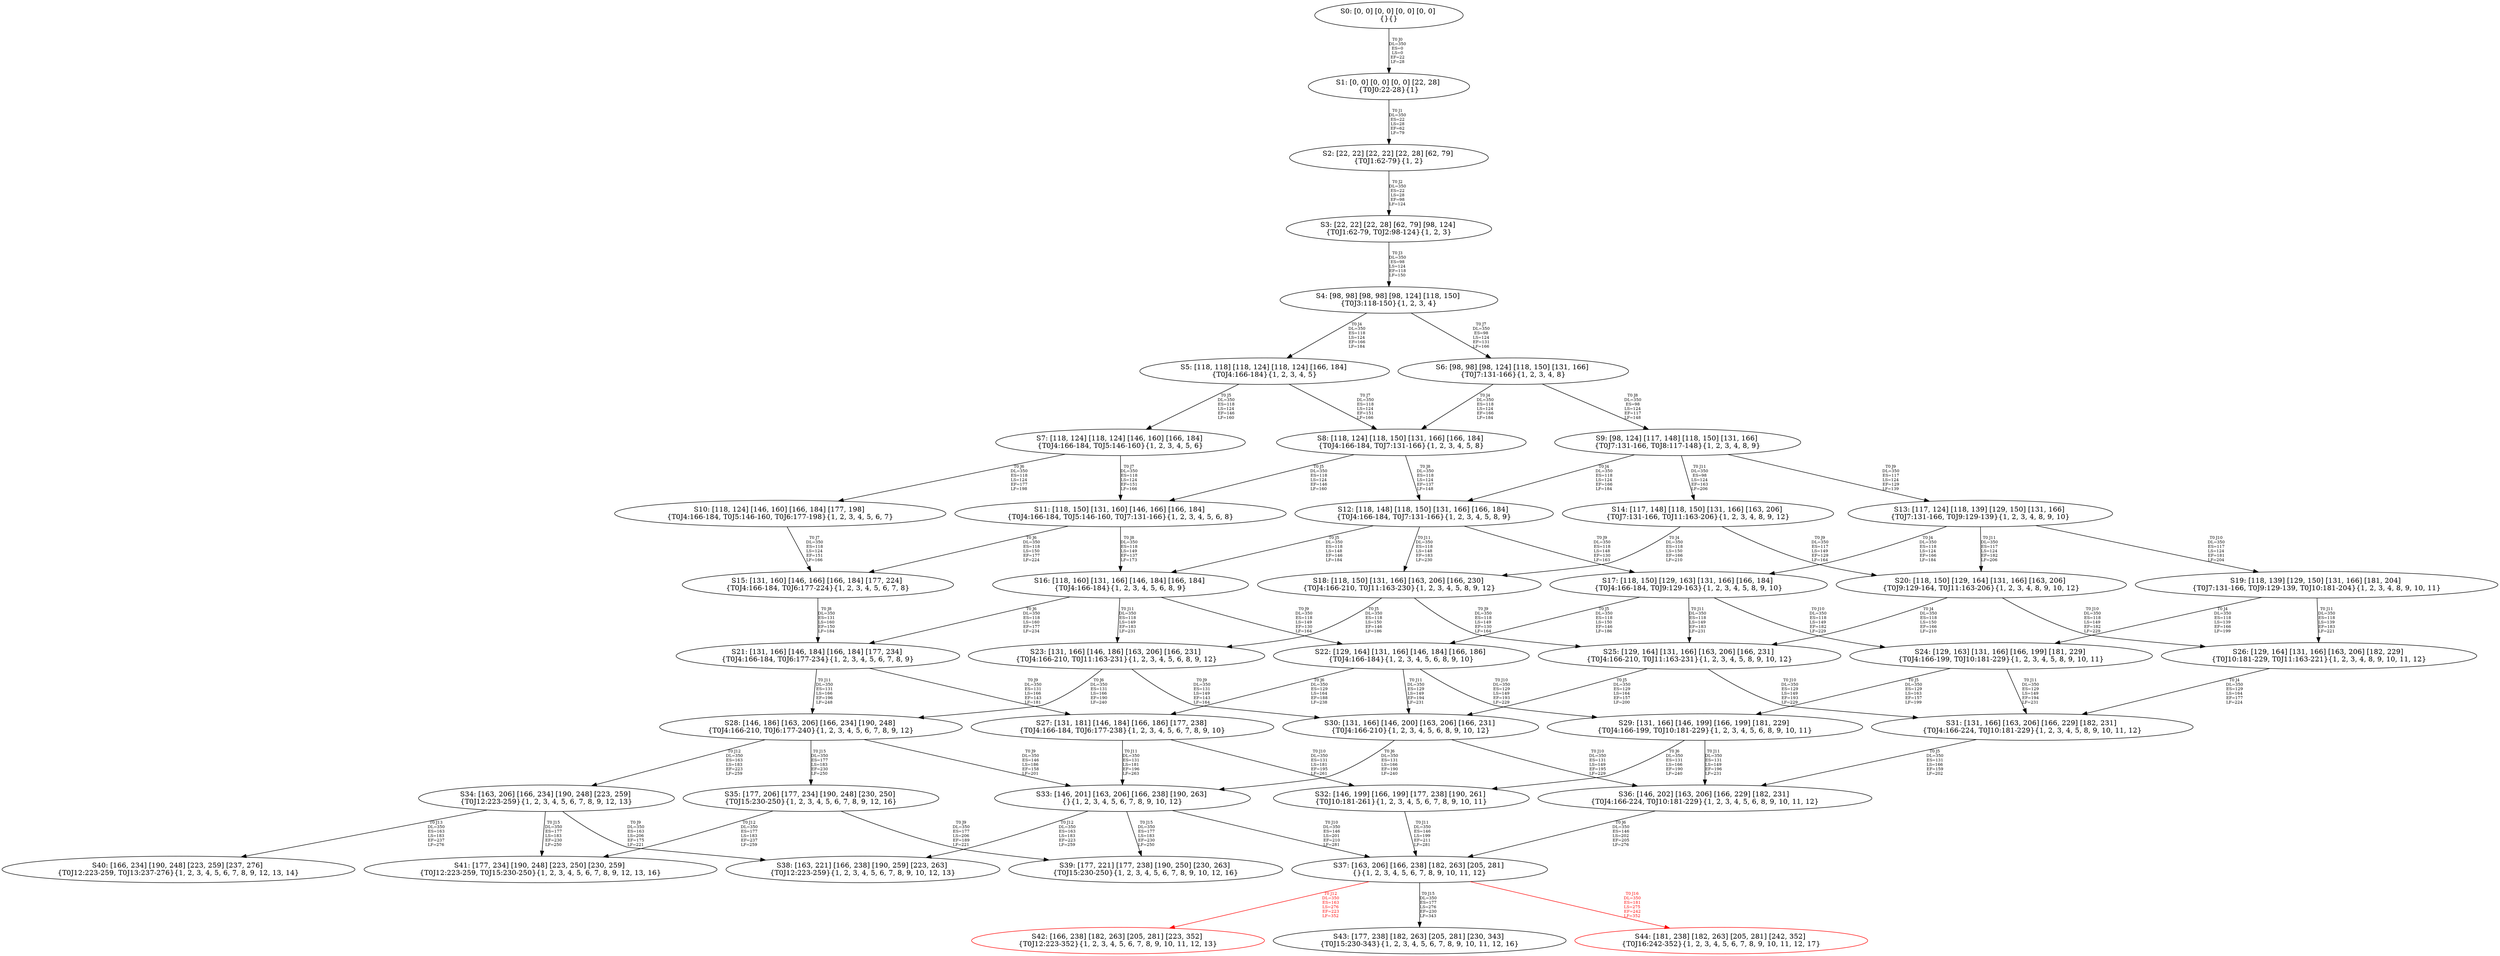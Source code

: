 digraph {
	S0[label="S0: [0, 0] [0, 0] [0, 0] [0, 0] \n{}{}"];
	S1[label="S1: [0, 0] [0, 0] [0, 0] [22, 28] \n{T0J0:22-28}{1}"];
	S2[label="S2: [22, 22] [22, 22] [22, 28] [62, 79] \n{T0J1:62-79}{1, 2}"];
	S3[label="S3: [22, 22] [22, 28] [62, 79] [98, 124] \n{T0J1:62-79, T0J2:98-124}{1, 2, 3}"];
	S4[label="S4: [98, 98] [98, 98] [98, 124] [118, 150] \n{T0J3:118-150}{1, 2, 3, 4}"];
	S5[label="S5: [118, 118] [118, 124] [118, 124] [166, 184] \n{T0J4:166-184}{1, 2, 3, 4, 5}"];
	S6[label="S6: [98, 98] [98, 124] [118, 150] [131, 166] \n{T0J7:131-166}{1, 2, 3, 4, 8}"];
	S7[label="S7: [118, 124] [118, 124] [146, 160] [166, 184] \n{T0J4:166-184, T0J5:146-160}{1, 2, 3, 4, 5, 6}"];
	S8[label="S8: [118, 124] [118, 150] [131, 166] [166, 184] \n{T0J4:166-184, T0J7:131-166}{1, 2, 3, 4, 5, 8}"];
	S9[label="S9: [98, 124] [117, 148] [118, 150] [131, 166] \n{T0J7:131-166, T0J8:117-148}{1, 2, 3, 4, 8, 9}"];
	S10[label="S10: [118, 124] [146, 160] [166, 184] [177, 198] \n{T0J4:166-184, T0J5:146-160, T0J6:177-198}{1, 2, 3, 4, 5, 6, 7}"];
	S11[label="S11: [118, 150] [131, 160] [146, 166] [166, 184] \n{T0J4:166-184, T0J5:146-160, T0J7:131-166}{1, 2, 3, 4, 5, 6, 8}"];
	S12[label="S12: [118, 148] [118, 150] [131, 166] [166, 184] \n{T0J4:166-184, T0J7:131-166}{1, 2, 3, 4, 5, 8, 9}"];
	S13[label="S13: [117, 124] [118, 139] [129, 150] [131, 166] \n{T0J7:131-166, T0J9:129-139}{1, 2, 3, 4, 8, 9, 10}"];
	S14[label="S14: [117, 148] [118, 150] [131, 166] [163, 206] \n{T0J7:131-166, T0J11:163-206}{1, 2, 3, 4, 8, 9, 12}"];
	S15[label="S15: [131, 160] [146, 166] [166, 184] [177, 224] \n{T0J4:166-184, T0J6:177-224}{1, 2, 3, 4, 5, 6, 7, 8}"];
	S16[label="S16: [118, 160] [131, 166] [146, 184] [166, 184] \n{T0J4:166-184}{1, 2, 3, 4, 5, 6, 8, 9}"];
	S17[label="S17: [118, 150] [129, 163] [131, 166] [166, 184] \n{T0J4:166-184, T0J9:129-163}{1, 2, 3, 4, 5, 8, 9, 10}"];
	S18[label="S18: [118, 150] [131, 166] [163, 206] [166, 230] \n{T0J4:166-210, T0J11:163-230}{1, 2, 3, 4, 5, 8, 9, 12}"];
	S19[label="S19: [118, 139] [129, 150] [131, 166] [181, 204] \n{T0J7:131-166, T0J9:129-139, T0J10:181-204}{1, 2, 3, 4, 8, 9, 10, 11}"];
	S20[label="S20: [118, 150] [129, 164] [131, 166] [163, 206] \n{T0J9:129-164, T0J11:163-206}{1, 2, 3, 4, 8, 9, 10, 12}"];
	S21[label="S21: [131, 166] [146, 184] [166, 184] [177, 234] \n{T0J4:166-184, T0J6:177-234}{1, 2, 3, 4, 5, 6, 7, 8, 9}"];
	S22[label="S22: [129, 164] [131, 166] [146, 184] [166, 186] \n{T0J4:166-184}{1, 2, 3, 4, 5, 6, 8, 9, 10}"];
	S23[label="S23: [131, 166] [146, 186] [163, 206] [166, 231] \n{T0J4:166-210, T0J11:163-231}{1, 2, 3, 4, 5, 6, 8, 9, 12}"];
	S24[label="S24: [129, 163] [131, 166] [166, 199] [181, 229] \n{T0J4:166-199, T0J10:181-229}{1, 2, 3, 4, 5, 8, 9, 10, 11}"];
	S25[label="S25: [129, 164] [131, 166] [163, 206] [166, 231] \n{T0J4:166-210, T0J11:163-231}{1, 2, 3, 4, 5, 8, 9, 10, 12}"];
	S26[label="S26: [129, 164] [131, 166] [163, 206] [182, 229] \n{T0J10:181-229, T0J11:163-221}{1, 2, 3, 4, 8, 9, 10, 11, 12}"];
	S27[label="S27: [131, 181] [146, 184] [166, 186] [177, 238] \n{T0J4:166-184, T0J6:177-238}{1, 2, 3, 4, 5, 6, 7, 8, 9, 10}"];
	S28[label="S28: [146, 186] [163, 206] [166, 234] [190, 248] \n{T0J4:166-210, T0J6:177-240}{1, 2, 3, 4, 5, 6, 7, 8, 9, 12}"];
	S29[label="S29: [131, 166] [146, 199] [166, 199] [181, 229] \n{T0J4:166-199, T0J10:181-229}{1, 2, 3, 4, 5, 6, 8, 9, 10, 11}"];
	S30[label="S30: [131, 166] [146, 200] [163, 206] [166, 231] \n{T0J4:166-210}{1, 2, 3, 4, 5, 6, 8, 9, 10, 12}"];
	S31[label="S31: [131, 166] [163, 206] [166, 229] [182, 231] \n{T0J4:166-224, T0J10:181-229}{1, 2, 3, 4, 5, 8, 9, 10, 11, 12}"];
	S32[label="S32: [146, 199] [166, 199] [177, 238] [190, 261] \n{T0J10:181-261}{1, 2, 3, 4, 5, 6, 7, 8, 9, 10, 11}"];
	S33[label="S33: [146, 201] [163, 206] [166, 238] [190, 263] \n{}{1, 2, 3, 4, 5, 6, 7, 8, 9, 10, 12}"];
	S34[label="S34: [163, 206] [166, 234] [190, 248] [223, 259] \n{T0J12:223-259}{1, 2, 3, 4, 5, 6, 7, 8, 9, 12, 13}"];
	S35[label="S35: [177, 206] [177, 234] [190, 248] [230, 250] \n{T0J15:230-250}{1, 2, 3, 4, 5, 6, 7, 8, 9, 12, 16}"];
	S36[label="S36: [146, 202] [163, 206] [166, 229] [182, 231] \n{T0J4:166-224, T0J10:181-229}{1, 2, 3, 4, 5, 6, 8, 9, 10, 11, 12}"];
	S37[label="S37: [163, 206] [166, 238] [182, 263] [205, 281] \n{}{1, 2, 3, 4, 5, 6, 7, 8, 9, 10, 11, 12}"];
	S38[label="S38: [163, 221] [166, 238] [190, 259] [223, 263] \n{T0J12:223-259}{1, 2, 3, 4, 5, 6, 7, 8, 9, 10, 12, 13}"];
	S39[label="S39: [177, 221] [177, 238] [190, 250] [230, 263] \n{T0J15:230-250}{1, 2, 3, 4, 5, 6, 7, 8, 9, 10, 12, 16}"];
	S40[label="S40: [166, 234] [190, 248] [223, 259] [237, 276] \n{T0J12:223-259, T0J13:237-276}{1, 2, 3, 4, 5, 6, 7, 8, 9, 12, 13, 14}"];
	S41[label="S41: [177, 234] [190, 248] [223, 250] [230, 259] \n{T0J12:223-259, T0J15:230-250}{1, 2, 3, 4, 5, 6, 7, 8, 9, 12, 13, 16}"];
	S42[label="S42: [166, 238] [182, 263] [205, 281] [223, 352] \n{T0J12:223-352}{1, 2, 3, 4, 5, 6, 7, 8, 9, 10, 11, 12, 13}"];
	S43[label="S43: [177, 238] [182, 263] [205, 281] [230, 343] \n{T0J15:230-343}{1, 2, 3, 4, 5, 6, 7, 8, 9, 10, 11, 12, 16}"];
	S44[label="S44: [181, 238] [182, 263] [205, 281] [242, 352] \n{T0J16:242-352}{1, 2, 3, 4, 5, 6, 7, 8, 9, 10, 11, 12, 17}"];
	S0 -> S1[label="T0 J0\nDL=350\nES=0\nLS=0\nEF=22\nLF=28",fontsize=8];
	S1 -> S2[label="T0 J1\nDL=350\nES=22\nLS=28\nEF=62\nLF=79",fontsize=8];
	S2 -> S3[label="T0 J2\nDL=350\nES=22\nLS=28\nEF=98\nLF=124",fontsize=8];
	S3 -> S4[label="T0 J3\nDL=350\nES=98\nLS=124\nEF=118\nLF=150",fontsize=8];
	S4 -> S5[label="T0 J4\nDL=350\nES=118\nLS=124\nEF=166\nLF=184",fontsize=8];
	S4 -> S6[label="T0 J7\nDL=350\nES=98\nLS=124\nEF=131\nLF=166",fontsize=8];
	S5 -> S7[label="T0 J5\nDL=350\nES=118\nLS=124\nEF=146\nLF=160",fontsize=8];
	S5 -> S8[label="T0 J7\nDL=350\nES=118\nLS=124\nEF=151\nLF=166",fontsize=8];
	S6 -> S8[label="T0 J4\nDL=350\nES=118\nLS=124\nEF=166\nLF=184",fontsize=8];
	S6 -> S9[label="T0 J8\nDL=350\nES=98\nLS=124\nEF=117\nLF=148",fontsize=8];
	S7 -> S10[label="T0 J6\nDL=350\nES=118\nLS=124\nEF=177\nLF=198",fontsize=8];
	S7 -> S11[label="T0 J7\nDL=350\nES=118\nLS=124\nEF=151\nLF=166",fontsize=8];
	S8 -> S11[label="T0 J5\nDL=350\nES=118\nLS=124\nEF=146\nLF=160",fontsize=8];
	S8 -> S12[label="T0 J8\nDL=350\nES=118\nLS=124\nEF=137\nLF=148",fontsize=8];
	S9 -> S12[label="T0 J4\nDL=350\nES=118\nLS=124\nEF=166\nLF=184",fontsize=8];
	S9 -> S13[label="T0 J9\nDL=350\nES=117\nLS=124\nEF=129\nLF=139",fontsize=8];
	S9 -> S14[label="T0 J11\nDL=350\nES=98\nLS=124\nEF=163\nLF=206",fontsize=8];
	S10 -> S15[label="T0 J7\nDL=350\nES=118\nLS=124\nEF=151\nLF=166",fontsize=8];
	S11 -> S15[label="T0 J6\nDL=350\nES=118\nLS=150\nEF=177\nLF=224",fontsize=8];
	S11 -> S16[label="T0 J8\nDL=350\nES=118\nLS=149\nEF=137\nLF=173",fontsize=8];
	S12 -> S16[label="T0 J5\nDL=350\nES=118\nLS=148\nEF=146\nLF=184",fontsize=8];
	S12 -> S17[label="T0 J9\nDL=350\nES=118\nLS=148\nEF=130\nLF=163",fontsize=8];
	S12 -> S18[label="T0 J11\nDL=350\nES=118\nLS=148\nEF=183\nLF=230",fontsize=8];
	S13 -> S17[label="T0 J4\nDL=350\nES=118\nLS=124\nEF=166\nLF=184",fontsize=8];
	S13 -> S19[label="T0 J10\nDL=350\nES=117\nLS=124\nEF=181\nLF=204",fontsize=8];
	S13 -> S20[label="T0 J11\nDL=350\nES=117\nLS=124\nEF=182\nLF=206",fontsize=8];
	S14 -> S18[label="T0 J4\nDL=350\nES=118\nLS=150\nEF=166\nLF=210",fontsize=8];
	S14 -> S20[label="T0 J9\nDL=350\nES=117\nLS=149\nEF=129\nLF=164",fontsize=8];
	S15 -> S21[label="T0 J8\nDL=350\nES=131\nLS=160\nEF=150\nLF=184",fontsize=8];
	S16 -> S21[label="T0 J6\nDL=350\nES=118\nLS=160\nEF=177\nLF=234",fontsize=8];
	S16 -> S22[label="T0 J9\nDL=350\nES=118\nLS=149\nEF=130\nLF=164",fontsize=8];
	S16 -> S23[label="T0 J11\nDL=350\nES=118\nLS=149\nEF=183\nLF=231",fontsize=8];
	S17 -> S22[label="T0 J5\nDL=350\nES=118\nLS=150\nEF=146\nLF=186",fontsize=8];
	S17 -> S24[label="T0 J10\nDL=350\nES=118\nLS=149\nEF=182\nLF=229",fontsize=8];
	S17 -> S25[label="T0 J11\nDL=350\nES=118\nLS=149\nEF=183\nLF=231",fontsize=8];
	S18 -> S23[label="T0 J5\nDL=350\nES=118\nLS=150\nEF=146\nLF=186",fontsize=8];
	S18 -> S25[label="T0 J9\nDL=350\nES=118\nLS=149\nEF=130\nLF=164",fontsize=8];
	S19 -> S24[label="T0 J4\nDL=350\nES=118\nLS=139\nEF=166\nLF=199",fontsize=8];
	S19 -> S26[label="T0 J11\nDL=350\nES=118\nLS=139\nEF=183\nLF=221",fontsize=8];
	S20 -> S25[label="T0 J4\nDL=350\nES=118\nLS=150\nEF=166\nLF=210",fontsize=8];
	S20 -> S26[label="T0 J10\nDL=350\nES=118\nLS=149\nEF=182\nLF=229",fontsize=8];
	S21 -> S27[label="T0 J9\nDL=350\nES=131\nLS=166\nEF=143\nLF=181",fontsize=8];
	S21 -> S28[label="T0 J11\nDL=350\nES=131\nLS=166\nEF=196\nLF=248",fontsize=8];
	S22 -> S27[label="T0 J6\nDL=350\nES=129\nLS=164\nEF=188\nLF=238",fontsize=8];
	S22 -> S29[label="T0 J10\nDL=350\nES=129\nLS=149\nEF=193\nLF=229",fontsize=8];
	S22 -> S30[label="T0 J11\nDL=350\nES=129\nLS=149\nEF=194\nLF=231",fontsize=8];
	S23 -> S28[label="T0 J6\nDL=350\nES=131\nLS=166\nEF=190\nLF=240",fontsize=8];
	S23 -> S30[label="T0 J9\nDL=350\nES=131\nLS=149\nEF=143\nLF=164",fontsize=8];
	S24 -> S29[label="T0 J5\nDL=350\nES=129\nLS=163\nEF=157\nLF=199",fontsize=8];
	S24 -> S31[label="T0 J11\nDL=350\nES=129\nLS=149\nEF=194\nLF=231",fontsize=8];
	S25 -> S30[label="T0 J5\nDL=350\nES=129\nLS=164\nEF=157\nLF=200",fontsize=8];
	S25 -> S31[label="T0 J10\nDL=350\nES=129\nLS=149\nEF=193\nLF=229",fontsize=8];
	S26 -> S31[label="T0 J4\nDL=350\nES=129\nLS=164\nEF=177\nLF=224",fontsize=8];
	S27 -> S32[label="T0 J10\nDL=350\nES=131\nLS=181\nEF=195\nLF=261",fontsize=8];
	S27 -> S33[label="T0 J11\nDL=350\nES=131\nLS=181\nEF=196\nLF=263",fontsize=8];
	S28 -> S33[label="T0 J9\nDL=350\nES=146\nLS=186\nEF=158\nLF=201",fontsize=8];
	S28 -> S34[label="T0 J12\nDL=350\nES=163\nLS=183\nEF=223\nLF=259",fontsize=8];
	S28 -> S35[label="T0 J15\nDL=350\nES=177\nLS=183\nEF=230\nLF=250",fontsize=8];
	S29 -> S32[label="T0 J6\nDL=350\nES=131\nLS=166\nEF=190\nLF=240",fontsize=8];
	S29 -> S36[label="T0 J11\nDL=350\nES=131\nLS=149\nEF=196\nLF=231",fontsize=8];
	S30 -> S33[label="T0 J6\nDL=350\nES=131\nLS=166\nEF=190\nLF=240",fontsize=8];
	S30 -> S36[label="T0 J10\nDL=350\nES=131\nLS=149\nEF=195\nLF=229",fontsize=8];
	S31 -> S36[label="T0 J5\nDL=350\nES=131\nLS=166\nEF=159\nLF=202",fontsize=8];
	S32 -> S37[label="T0 J11\nDL=350\nES=146\nLS=199\nEF=211\nLF=281",fontsize=8];
	S33 -> S37[label="T0 J10\nDL=350\nES=146\nLS=201\nEF=210\nLF=281",fontsize=8];
	S33 -> S38[label="T0 J12\nDL=350\nES=163\nLS=183\nEF=223\nLF=259",fontsize=8];
	S33 -> S39[label="T0 J15\nDL=350\nES=177\nLS=183\nEF=230\nLF=250",fontsize=8];
	S34 -> S38[label="T0 J9\nDL=350\nES=163\nLS=206\nEF=175\nLF=221",fontsize=8];
	S34 -> S40[label="T0 J13\nDL=350\nES=163\nLS=183\nEF=237\nLF=276",fontsize=8];
	S34 -> S41[label="T0 J15\nDL=350\nES=177\nLS=183\nEF=230\nLF=250",fontsize=8];
	S35 -> S39[label="T0 J9\nDL=350\nES=177\nLS=206\nEF=189\nLF=221",fontsize=8];
	S35 -> S41[label="T0 J12\nDL=350\nES=177\nLS=183\nEF=237\nLF=259",fontsize=8];
	S36 -> S37[label="T0 J6\nDL=350\nES=146\nLS=202\nEF=205\nLF=276",fontsize=8];
	S37 -> S42[label="T0 J12\nDL=350\nES=163\nLS=276\nEF=223\nLF=352",color=Red,fontcolor=Red,fontsize=8];
S42[color=Red];
	S37 -> S43[label="T0 J15\nDL=350\nES=177\nLS=276\nEF=230\nLF=343",fontsize=8];
	S37 -> S44[label="T0 J16\nDL=350\nES=181\nLS=275\nEF=242\nLF=352",color=Red,fontcolor=Red,fontsize=8];
S44[color=Red];
}
